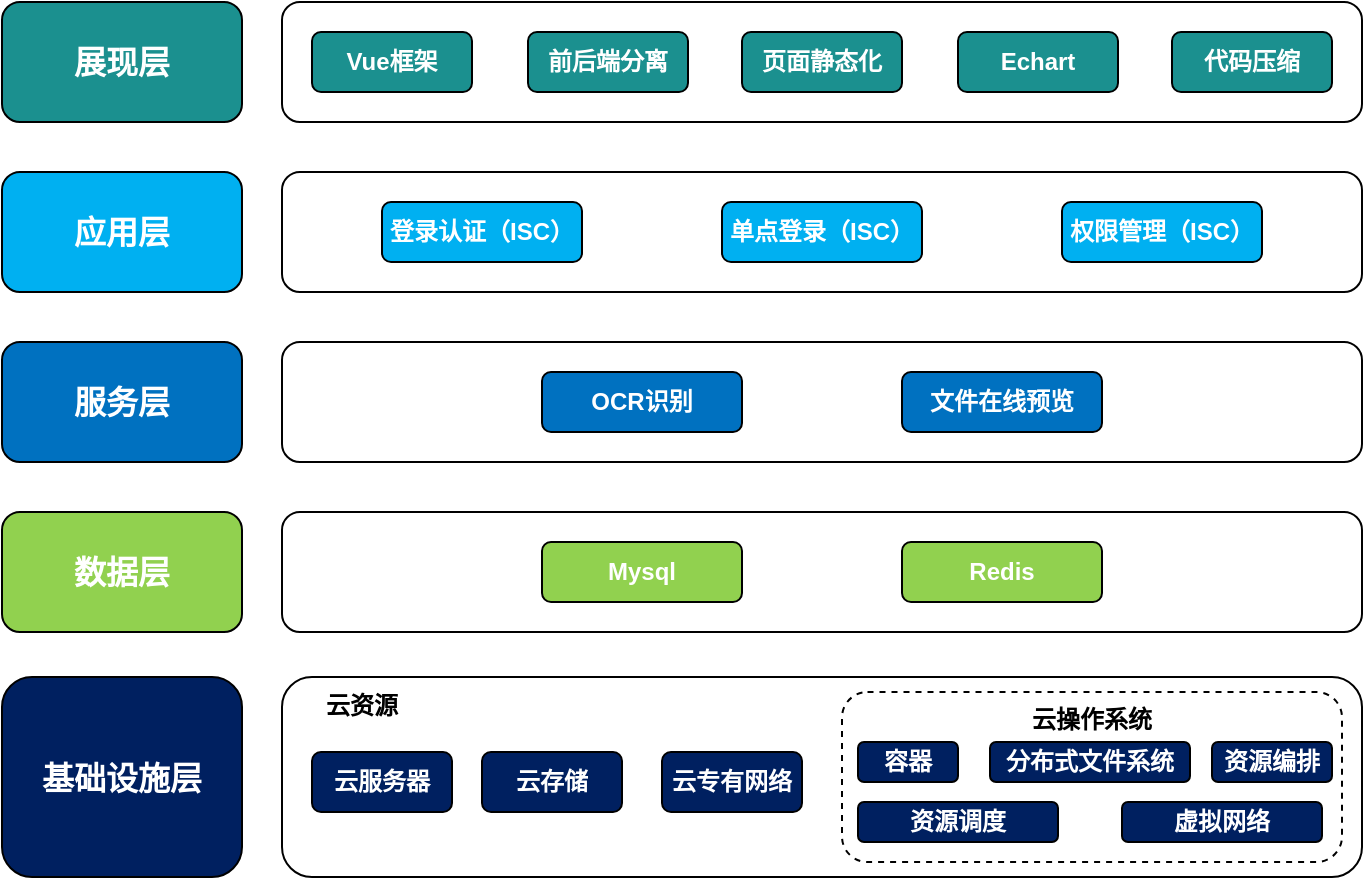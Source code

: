 <mxfile version="21.7.1" type="github">
  <diagram name="第 1 页" id="w1FX4nfx0FMLZE99oNJt">
    <mxGraphModel dx="1842" dy="984" grid="1" gridSize="10" guides="1" tooltips="1" connect="1" arrows="1" fold="1" page="1" pageScale="1" pageWidth="1920" pageHeight="1200" math="0" shadow="0">
      <root>
        <mxCell id="0" />
        <mxCell id="1" parent="0" />
        <mxCell id="aYRL7pBI6c4E8ijPrXm--1" value="基础设施层" style="rounded=1;whiteSpace=wrap;html=1;fillColor=#002060;fontColor=#FFFFFF;fontSize=16;fontStyle=1" vertex="1" parent="1">
          <mxGeometry x="300" y="557.5" width="120" height="100" as="geometry" />
        </mxCell>
        <mxCell id="aYRL7pBI6c4E8ijPrXm--2" value="数据层" style="rounded=1;whiteSpace=wrap;html=1;fillColor=#91d14f;fontColor=#FFFFFF;fontSize=16;fontStyle=1" vertex="1" parent="1">
          <mxGeometry x="300" y="475" width="120" height="60" as="geometry" />
        </mxCell>
        <mxCell id="aYRL7pBI6c4E8ijPrXm--3" value="服务层" style="rounded=1;whiteSpace=wrap;html=1;fillColor=#0071c0;fontColor=#FFFFFF;fontSize=16;fontStyle=1" vertex="1" parent="1">
          <mxGeometry x="300" y="390" width="120" height="60" as="geometry" />
        </mxCell>
        <mxCell id="aYRL7pBI6c4E8ijPrXm--4" value="应用层" style="rounded=1;whiteSpace=wrap;html=1;fillColor=#00b0f1;strokeColor=#000000;fontColor=#FFFFFF;fontSize=16;fontStyle=1" vertex="1" parent="1">
          <mxGeometry x="300" y="305" width="120" height="60" as="geometry" />
        </mxCell>
        <mxCell id="aYRL7pBI6c4E8ijPrXm--5" value="展现层" style="rounded=1;whiteSpace=wrap;html=1;fillColor=#1b908f;strokeColor=#000000;fontColor=#FFFFFF;fontSize=16;fontStyle=1" vertex="1" parent="1">
          <mxGeometry x="300" y="220" width="120" height="60" as="geometry" />
        </mxCell>
        <mxCell id="aYRL7pBI6c4E8ijPrXm--6" value="" style="rounded=1;whiteSpace=wrap;html=1;" vertex="1" parent="1">
          <mxGeometry x="440" y="220" width="540" height="60" as="geometry" />
        </mxCell>
        <mxCell id="aYRL7pBI6c4E8ijPrXm--7" value="页面静态化" style="rounded=1;whiteSpace=wrap;html=1;fillColor=#1B908F;fontColor=#FFFFFF;fontStyle=1" vertex="1" parent="1">
          <mxGeometry x="670" y="235" width="80" height="30" as="geometry" />
        </mxCell>
        <mxCell id="aYRL7pBI6c4E8ijPrXm--8" value="Vue框架" style="rounded=1;whiteSpace=wrap;html=1;fillColor=#1B908F;fontColor=#FFFFFF;fontStyle=1" vertex="1" parent="1">
          <mxGeometry x="455" y="235" width="80" height="30" as="geometry" />
        </mxCell>
        <mxCell id="aYRL7pBI6c4E8ijPrXm--9" value="前后端分离" style="rounded=1;whiteSpace=wrap;html=1;fillColor=#1B908F;fontColor=#FFFFFF;fontStyle=1" vertex="1" parent="1">
          <mxGeometry x="563" y="235" width="80" height="30" as="geometry" />
        </mxCell>
        <mxCell id="aYRL7pBI6c4E8ijPrXm--10" value="Echart" style="rounded=1;whiteSpace=wrap;html=1;fillColor=#1B908F;fontColor=#FFFFFF;fontStyle=1" vertex="1" parent="1">
          <mxGeometry x="778" y="235" width="80" height="30" as="geometry" />
        </mxCell>
        <mxCell id="aYRL7pBI6c4E8ijPrXm--11" value="" style="rounded=1;whiteSpace=wrap;html=1;fontColor=#FFFFFF;fontStyle=1" vertex="1" parent="1">
          <mxGeometry x="440" y="475" width="540" height="60" as="geometry" />
        </mxCell>
        <mxCell id="aYRL7pBI6c4E8ijPrXm--13" value="Mysql" style="rounded=1;whiteSpace=wrap;html=1;fillColor=#91D14F;fontColor=#FFFFFF;fontStyle=1" vertex="1" parent="1">
          <mxGeometry x="570" y="490" width="100" height="30" as="geometry" />
        </mxCell>
        <mxCell id="aYRL7pBI6c4E8ijPrXm--14" value="Redis" style="rounded=1;whiteSpace=wrap;html=1;fillColor=#91D14F;fontColor=#FFFFFF;fontStyle=1" vertex="1" parent="1">
          <mxGeometry x="750" y="490" width="100" height="30" as="geometry" />
        </mxCell>
        <mxCell id="aYRL7pBI6c4E8ijPrXm--17" value="" style="rounded=1;whiteSpace=wrap;html=1;fontColor=#FFFFFF;fontStyle=1" vertex="1" parent="1">
          <mxGeometry x="440" y="390" width="540" height="60" as="geometry" />
        </mxCell>
        <mxCell id="aYRL7pBI6c4E8ijPrXm--18" value="OCR识别" style="rounded=1;whiteSpace=wrap;html=1;fillColor=#0071C0;fontColor=#FFFFFF;fontStyle=1" vertex="1" parent="1">
          <mxGeometry x="570" y="405" width="100" height="30" as="geometry" />
        </mxCell>
        <mxCell id="aYRL7pBI6c4E8ijPrXm--19" value="文件在线预览" style="rounded=1;whiteSpace=wrap;html=1;fillColor=#0071C0;fontColor=#FFFFFF;fontStyle=1" vertex="1" parent="1">
          <mxGeometry x="750" y="405" width="100" height="30" as="geometry" />
        </mxCell>
        <mxCell id="aYRL7pBI6c4E8ijPrXm--20" value="云资源" style="rounded=1;whiteSpace=wrap;html=1;verticalAlign=top;align=left;spacingLeft=20;fontStyle=1" vertex="1" parent="1">
          <mxGeometry x="440" y="557.5" width="540" height="100" as="geometry" />
        </mxCell>
        <mxCell id="aYRL7pBI6c4E8ijPrXm--21" value="云服务器" style="rounded=1;whiteSpace=wrap;html=1;fillColor=#002060;fontColor=#FFFFFF;fontStyle=1" vertex="1" parent="1">
          <mxGeometry x="455" y="595" width="70" height="30" as="geometry" />
        </mxCell>
        <mxCell id="aYRL7pBI6c4E8ijPrXm--22" value="云专有网络" style="rounded=1;whiteSpace=wrap;html=1;fillColor=#002060;fontColor=#FFFFFF;fontStyle=1" vertex="1" parent="1">
          <mxGeometry x="630" y="595" width="70" height="30" as="geometry" />
        </mxCell>
        <mxCell id="aYRL7pBI6c4E8ijPrXm--23" value="云存储" style="rounded=1;whiteSpace=wrap;html=1;fillColor=#002060;fontColor=#FFFFFF;fontStyle=1" vertex="1" parent="1">
          <mxGeometry x="540" y="595" width="70" height="30" as="geometry" />
        </mxCell>
        <mxCell id="aYRL7pBI6c4E8ijPrXm--26" value="" style="rounded=1;whiteSpace=wrap;html=1;fontColor=#FFFFFF;fontStyle=1" vertex="1" parent="1">
          <mxGeometry x="440" y="305" width="540" height="60" as="geometry" />
        </mxCell>
        <mxCell id="aYRL7pBI6c4E8ijPrXm--27" value="登录认证（ISC）" style="rounded=1;whiteSpace=wrap;html=1;fillColor=#00B0F1;fontColor=#FFFFFF;fontStyle=1" vertex="1" parent="1">
          <mxGeometry x="490" y="320" width="100" height="30" as="geometry" />
        </mxCell>
        <mxCell id="aYRL7pBI6c4E8ijPrXm--28" value="单点登录（ISC）" style="rounded=1;whiteSpace=wrap;html=1;fillColor=#00B0F1;fontColor=#FFFFFF;fontStyle=1" vertex="1" parent="1">
          <mxGeometry x="660" y="320" width="100" height="30" as="geometry" />
        </mxCell>
        <mxCell id="aYRL7pBI6c4E8ijPrXm--29" value="代码压缩" style="rounded=1;whiteSpace=wrap;html=1;fillColor=#1B908F;fontColor=#FFFFFF;fontStyle=1" vertex="1" parent="1">
          <mxGeometry x="885" y="235" width="80" height="30" as="geometry" />
        </mxCell>
        <mxCell id="aYRL7pBI6c4E8ijPrXm--31" value="权限管理（ISC）" style="rounded=1;whiteSpace=wrap;html=1;fillColor=#00B0F1;fontColor=#FFFFFF;fontStyle=1" vertex="1" parent="1">
          <mxGeometry x="830" y="320" width="100" height="30" as="geometry" />
        </mxCell>
        <mxCell id="aYRL7pBI6c4E8ijPrXm--38" value="云操作系统" style="rounded=1;whiteSpace=wrap;html=1;verticalAlign=top;dashed=1;fontStyle=1" vertex="1" parent="1">
          <mxGeometry x="720" y="565" width="250" height="85" as="geometry" />
        </mxCell>
        <mxCell id="aYRL7pBI6c4E8ijPrXm--32" value="容器" style="rounded=1;whiteSpace=wrap;html=1;fillColor=#002060;fontColor=#FFFFFF;fontStyle=1" vertex="1" parent="1">
          <mxGeometry x="728" y="590" width="50" height="20" as="geometry" />
        </mxCell>
        <mxCell id="aYRL7pBI6c4E8ijPrXm--33" value="分布式文件系统" style="rounded=1;whiteSpace=wrap;html=1;fillColor=#002060;fontColor=#FFFFFF;fontStyle=1" vertex="1" parent="1">
          <mxGeometry x="794" y="590" width="100" height="20" as="geometry" />
        </mxCell>
        <mxCell id="aYRL7pBI6c4E8ijPrXm--34" value="资源编排" style="rounded=1;whiteSpace=wrap;html=1;fillColor=#002060;fontColor=#FFFFFF;fontStyle=1" vertex="1" parent="1">
          <mxGeometry x="905" y="590" width="60" height="20" as="geometry" />
        </mxCell>
        <mxCell id="aYRL7pBI6c4E8ijPrXm--36" value="虚拟网络" style="rounded=1;whiteSpace=wrap;html=1;fillColor=#002060;fontColor=#FFFFFF;fontStyle=1" vertex="1" parent="1">
          <mxGeometry x="860" y="620" width="100" height="20" as="geometry" />
        </mxCell>
        <mxCell id="aYRL7pBI6c4E8ijPrXm--37" value="资源调度" style="rounded=1;whiteSpace=wrap;html=1;fillColor=#002060;fontColor=#FFFFFF;fontStyle=1" vertex="1" parent="1">
          <mxGeometry x="728" y="620" width="100" height="20" as="geometry" />
        </mxCell>
      </root>
    </mxGraphModel>
  </diagram>
</mxfile>
